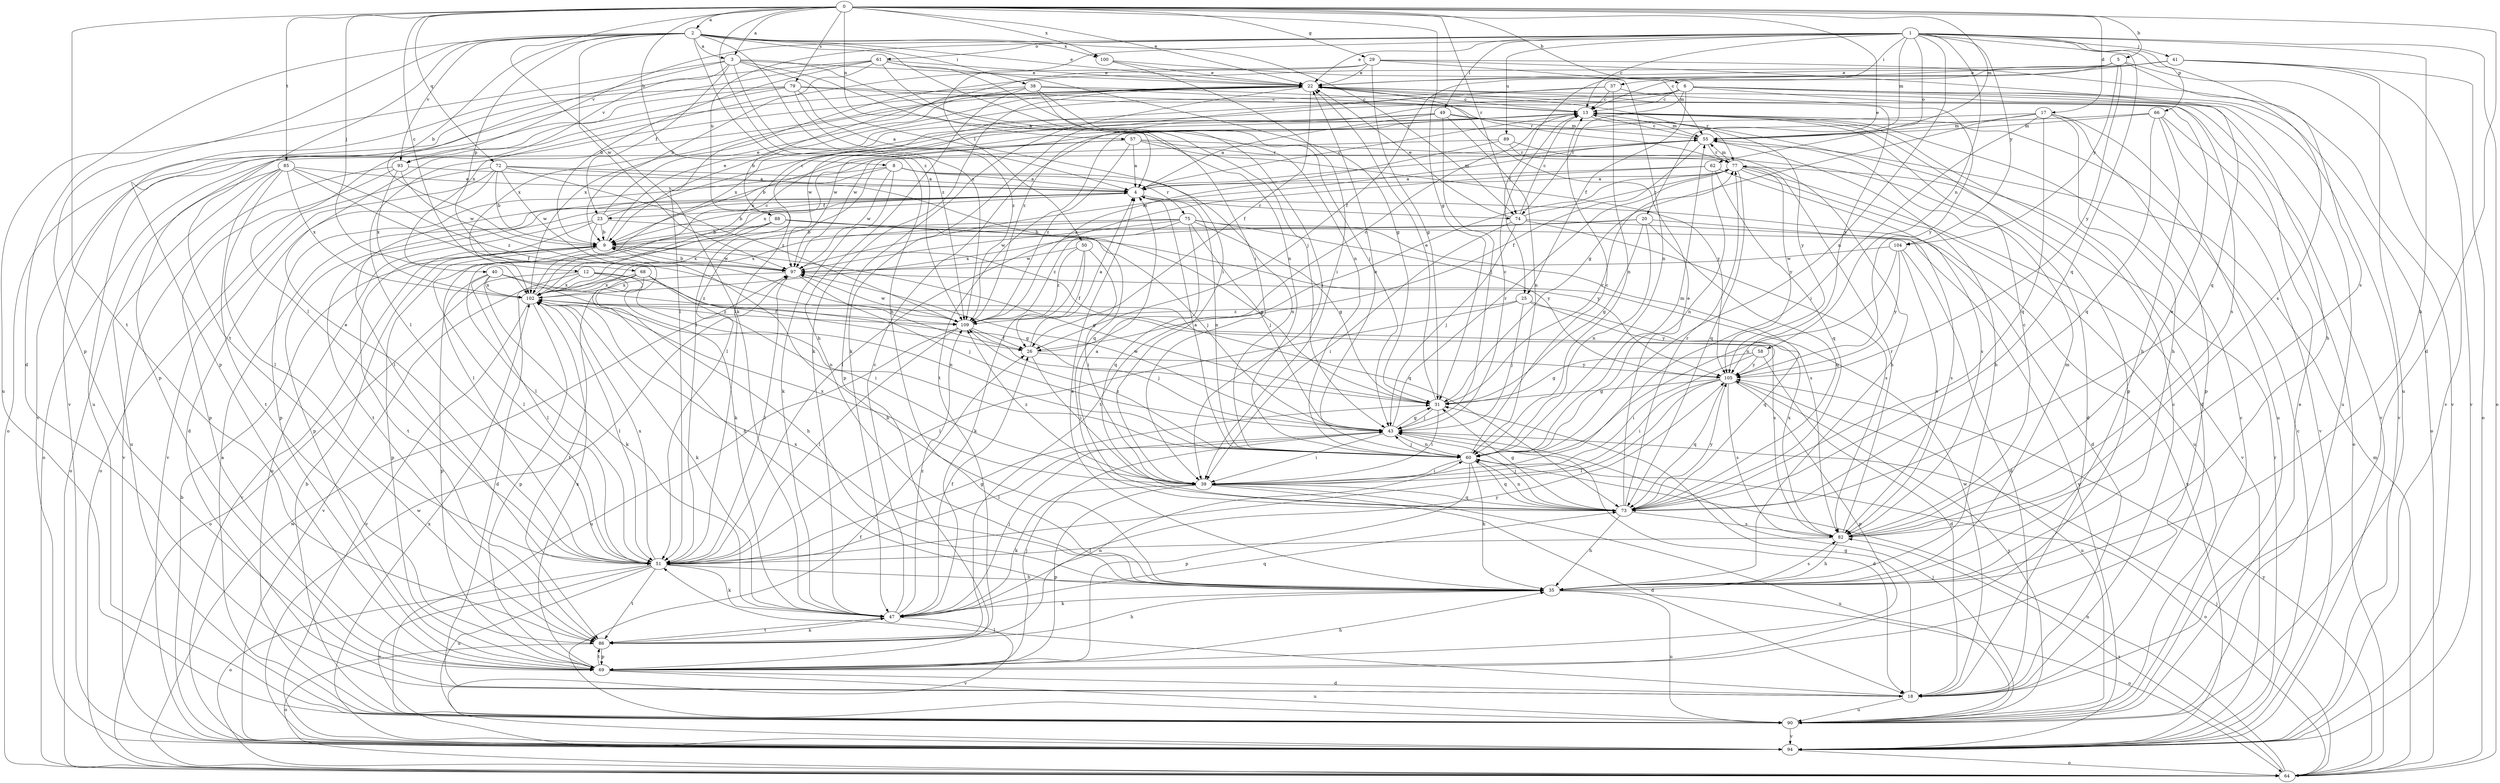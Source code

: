 strict digraph  {
0;
1;
2;
3;
4;
5;
6;
8;
9;
12;
13;
17;
18;
20;
22;
23;
25;
26;
29;
31;
35;
37;
38;
39;
40;
41;
43;
47;
49;
50;
51;
55;
57;
58;
60;
61;
62;
64;
66;
68;
69;
72;
73;
74;
75;
77;
79;
82;
85;
86;
88;
89;
90;
93;
94;
97;
100;
102;
104;
105;
109;
0 -> 2  [label=a];
0 -> 3  [label=a];
0 -> 5  [label=b];
0 -> 6  [label=b];
0 -> 8  [label=b];
0 -> 12  [label=c];
0 -> 17  [label=d];
0 -> 18  [label=d];
0 -> 20  [label=e];
0 -> 22  [label=e];
0 -> 29  [label=g];
0 -> 31  [label=g];
0 -> 40  [label=j];
0 -> 47  [label=k];
0 -> 55  [label=m];
0 -> 57  [label=n];
0 -> 72  [label=q];
0 -> 74  [label=r];
0 -> 79  [label=s];
0 -> 85  [label=t];
0 -> 86  [label=t];
0 -> 100  [label=x];
0 -> 109  [label=z];
1 -> 13  [label=c];
1 -> 22  [label=e];
1 -> 35  [label=h];
1 -> 37  [label=i];
1 -> 41  [label=j];
1 -> 49  [label=l];
1 -> 50  [label=l];
1 -> 55  [label=m];
1 -> 58  [label=n];
1 -> 60  [label=n];
1 -> 61  [label=o];
1 -> 62  [label=o];
1 -> 64  [label=o];
1 -> 66  [label=p];
1 -> 73  [label=q];
1 -> 82  [label=s];
1 -> 88  [label=u];
1 -> 89  [label=u];
1 -> 93  [label=v];
1 -> 104  [label=y];
2 -> 3  [label=a];
2 -> 9  [label=b];
2 -> 18  [label=d];
2 -> 22  [label=e];
2 -> 35  [label=h];
2 -> 38  [label=i];
2 -> 39  [label=i];
2 -> 68  [label=p];
2 -> 69  [label=p];
2 -> 74  [label=r];
2 -> 86  [label=t];
2 -> 93  [label=v];
2 -> 97  [label=w];
2 -> 100  [label=x];
2 -> 109  [label=z];
3 -> 22  [label=e];
3 -> 23  [label=f];
3 -> 39  [label=i];
3 -> 43  [label=j];
3 -> 51  [label=l];
3 -> 60  [label=n];
3 -> 90  [label=u];
3 -> 93  [label=v];
3 -> 109  [label=z];
4 -> 9  [label=b];
4 -> 13  [label=c];
4 -> 18  [label=d];
4 -> 23  [label=f];
4 -> 51  [label=l];
4 -> 55  [label=m];
4 -> 60  [label=n];
4 -> 69  [label=p];
4 -> 74  [label=r];
4 -> 86  [label=t];
5 -> 22  [label=e];
5 -> 25  [label=f];
5 -> 51  [label=l];
5 -> 82  [label=s];
5 -> 94  [label=v];
5 -> 104  [label=y];
5 -> 105  [label=y];
6 -> 13  [label=c];
6 -> 25  [label=f];
6 -> 35  [label=h];
6 -> 51  [label=l];
6 -> 64  [label=o];
6 -> 74  [label=r];
6 -> 82  [label=s];
6 -> 90  [label=u];
6 -> 94  [label=v];
6 -> 102  [label=x];
6 -> 109  [label=z];
8 -> 4  [label=a];
8 -> 47  [label=k];
8 -> 51  [label=l];
8 -> 60  [label=n];
8 -> 69  [label=p];
8 -> 75  [label=r];
8 -> 97  [label=w];
9 -> 22  [label=e];
9 -> 31  [label=g];
9 -> 51  [label=l];
9 -> 69  [label=p];
9 -> 73  [label=q];
9 -> 94  [label=v];
9 -> 97  [label=w];
12 -> 31  [label=g];
12 -> 35  [label=h];
12 -> 60  [label=n];
12 -> 64  [label=o];
12 -> 94  [label=v];
12 -> 102  [label=x];
13 -> 55  [label=m];
13 -> 69  [label=p];
13 -> 97  [label=w];
13 -> 105  [label=y];
17 -> 31  [label=g];
17 -> 35  [label=h];
17 -> 39  [label=i];
17 -> 55  [label=m];
17 -> 69  [label=p];
17 -> 73  [label=q];
17 -> 86  [label=t];
17 -> 90  [label=u];
18 -> 13  [label=c];
18 -> 31  [label=g];
18 -> 51  [label=l];
18 -> 90  [label=u];
18 -> 97  [label=w];
20 -> 9  [label=b];
20 -> 31  [label=g];
20 -> 60  [label=n];
20 -> 73  [label=q];
20 -> 82  [label=s];
20 -> 102  [label=x];
22 -> 13  [label=c];
22 -> 26  [label=f];
22 -> 47  [label=k];
22 -> 51  [label=l];
22 -> 69  [label=p];
22 -> 77  [label=r];
22 -> 94  [label=v];
22 -> 102  [label=x];
23 -> 9  [label=b];
23 -> 13  [label=c];
23 -> 22  [label=e];
23 -> 47  [label=k];
23 -> 86  [label=t];
23 -> 90  [label=u];
23 -> 105  [label=y];
25 -> 43  [label=j];
25 -> 51  [label=l];
25 -> 73  [label=q];
25 -> 105  [label=y];
25 -> 109  [label=z];
26 -> 4  [label=a];
26 -> 13  [label=c];
26 -> 39  [label=i];
26 -> 105  [label=y];
29 -> 9  [label=b];
29 -> 22  [label=e];
29 -> 31  [label=g];
29 -> 51  [label=l];
29 -> 60  [label=n];
29 -> 73  [label=q];
29 -> 94  [label=v];
31 -> 22  [label=e];
31 -> 39  [label=i];
31 -> 43  [label=j];
31 -> 77  [label=r];
35 -> 4  [label=a];
35 -> 9  [label=b];
35 -> 47  [label=k];
35 -> 55  [label=m];
35 -> 64  [label=o];
35 -> 82  [label=s];
35 -> 90  [label=u];
35 -> 102  [label=x];
37 -> 9  [label=b];
37 -> 13  [label=c];
37 -> 47  [label=k];
37 -> 60  [label=n];
37 -> 105  [label=y];
38 -> 13  [label=c];
38 -> 35  [label=h];
38 -> 39  [label=i];
38 -> 43  [label=j];
38 -> 69  [label=p];
38 -> 102  [label=x];
38 -> 105  [label=y];
39 -> 18  [label=d];
39 -> 47  [label=k];
39 -> 69  [label=p];
39 -> 73  [label=q];
39 -> 90  [label=u];
39 -> 102  [label=x];
39 -> 109  [label=z];
40 -> 47  [label=k];
40 -> 51  [label=l];
40 -> 60  [label=n];
40 -> 69  [label=p];
40 -> 102  [label=x];
40 -> 109  [label=z];
41 -> 13  [label=c];
41 -> 22  [label=e];
41 -> 26  [label=f];
41 -> 64  [label=o];
41 -> 90  [label=u];
41 -> 94  [label=v];
43 -> 13  [label=c];
43 -> 18  [label=d];
43 -> 31  [label=g];
43 -> 39  [label=i];
43 -> 51  [label=l];
43 -> 60  [label=n];
43 -> 77  [label=r];
43 -> 97  [label=w];
47 -> 13  [label=c];
47 -> 26  [label=f];
47 -> 43  [label=j];
47 -> 73  [label=q];
47 -> 86  [label=t];
47 -> 94  [label=v];
47 -> 105  [label=y];
47 -> 109  [label=z];
49 -> 4  [label=a];
49 -> 18  [label=d];
49 -> 43  [label=j];
49 -> 55  [label=m];
49 -> 60  [label=n];
49 -> 97  [label=w];
49 -> 102  [label=x];
50 -> 26  [label=f];
50 -> 39  [label=i];
50 -> 47  [label=k];
50 -> 97  [label=w];
50 -> 109  [label=z];
51 -> 22  [label=e];
51 -> 31  [label=g];
51 -> 35  [label=h];
51 -> 47  [label=k];
51 -> 64  [label=o];
51 -> 86  [label=t];
51 -> 90  [label=u];
51 -> 94  [label=v];
51 -> 102  [label=x];
55 -> 13  [label=c];
55 -> 26  [label=f];
55 -> 35  [label=h];
55 -> 51  [label=l];
55 -> 77  [label=r];
57 -> 4  [label=a];
57 -> 9  [label=b];
57 -> 18  [label=d];
57 -> 64  [label=o];
57 -> 77  [label=r];
57 -> 105  [label=y];
57 -> 109  [label=z];
58 -> 18  [label=d];
58 -> 31  [label=g];
58 -> 39  [label=i];
58 -> 105  [label=y];
60 -> 4  [label=a];
60 -> 13  [label=c];
60 -> 22  [label=e];
60 -> 35  [label=h];
60 -> 39  [label=i];
60 -> 43  [label=j];
60 -> 55  [label=m];
60 -> 64  [label=o];
60 -> 69  [label=p];
60 -> 73  [label=q];
60 -> 109  [label=z];
61 -> 4  [label=a];
61 -> 9  [label=b];
61 -> 22  [label=e];
61 -> 31  [label=g];
61 -> 60  [label=n];
61 -> 69  [label=p];
61 -> 94  [label=v];
61 -> 102  [label=x];
62 -> 4  [label=a];
62 -> 51  [label=l];
62 -> 60  [label=n];
62 -> 73  [label=q];
62 -> 82  [label=s];
64 -> 43  [label=j];
64 -> 55  [label=m];
64 -> 60  [label=n];
64 -> 82  [label=s];
64 -> 97  [label=w];
64 -> 105  [label=y];
66 -> 35  [label=h];
66 -> 55  [label=m];
66 -> 64  [label=o];
66 -> 73  [label=q];
66 -> 94  [label=v];
66 -> 97  [label=w];
68 -> 18  [label=d];
68 -> 26  [label=f];
68 -> 35  [label=h];
68 -> 39  [label=i];
68 -> 86  [label=t];
68 -> 102  [label=x];
69 -> 18  [label=d];
69 -> 35  [label=h];
69 -> 43  [label=j];
69 -> 86  [label=t];
69 -> 90  [label=u];
69 -> 102  [label=x];
72 -> 4  [label=a];
72 -> 9  [label=b];
72 -> 18  [label=d];
72 -> 64  [label=o];
72 -> 73  [label=q];
72 -> 94  [label=v];
72 -> 97  [label=w];
72 -> 109  [label=z];
73 -> 4  [label=a];
73 -> 22  [label=e];
73 -> 31  [label=g];
73 -> 35  [label=h];
73 -> 43  [label=j];
73 -> 60  [label=n];
73 -> 77  [label=r];
73 -> 82  [label=s];
73 -> 105  [label=y];
74 -> 13  [label=c];
74 -> 22  [label=e];
74 -> 39  [label=i];
74 -> 43  [label=j];
74 -> 77  [label=r];
74 -> 82  [label=s];
74 -> 94  [label=v];
75 -> 9  [label=b];
75 -> 31  [label=g];
75 -> 43  [label=j];
75 -> 73  [label=q];
75 -> 82  [label=s];
75 -> 97  [label=w];
75 -> 102  [label=x];
75 -> 105  [label=y];
75 -> 109  [label=z];
77 -> 4  [label=a];
77 -> 55  [label=m];
77 -> 73  [label=q];
77 -> 86  [label=t];
77 -> 90  [label=u];
77 -> 94  [label=v];
77 -> 105  [label=y];
79 -> 4  [label=a];
79 -> 13  [label=c];
79 -> 64  [label=o];
79 -> 77  [label=r];
79 -> 90  [label=u];
79 -> 94  [label=v];
79 -> 109  [label=z];
82 -> 13  [label=c];
82 -> 22  [label=e];
82 -> 35  [label=h];
82 -> 51  [label=l];
82 -> 77  [label=r];
82 -> 102  [label=x];
85 -> 4  [label=a];
85 -> 26  [label=f];
85 -> 51  [label=l];
85 -> 64  [label=o];
85 -> 86  [label=t];
85 -> 90  [label=u];
85 -> 102  [label=x];
85 -> 109  [label=z];
86 -> 35  [label=h];
86 -> 47  [label=k];
86 -> 60  [label=n];
86 -> 64  [label=o];
86 -> 69  [label=p];
88 -> 9  [label=b];
88 -> 31  [label=g];
88 -> 43  [label=j];
88 -> 51  [label=l];
88 -> 94  [label=v];
88 -> 102  [label=x];
89 -> 35  [label=h];
89 -> 77  [label=r];
89 -> 102  [label=x];
89 -> 109  [label=z];
90 -> 4  [label=a];
90 -> 9  [label=b];
90 -> 13  [label=c];
90 -> 22  [label=e];
90 -> 26  [label=f];
90 -> 43  [label=j];
90 -> 94  [label=v];
90 -> 105  [label=y];
93 -> 4  [label=a];
93 -> 69  [label=p];
93 -> 94  [label=v];
93 -> 97  [label=w];
93 -> 102  [label=x];
94 -> 9  [label=b];
94 -> 13  [label=c];
94 -> 64  [label=o];
94 -> 77  [label=r];
94 -> 97  [label=w];
94 -> 102  [label=x];
97 -> 9  [label=b];
97 -> 43  [label=j];
97 -> 51  [label=l];
97 -> 55  [label=m];
97 -> 102  [label=x];
100 -> 22  [label=e];
100 -> 39  [label=i];
100 -> 55  [label=m];
102 -> 13  [label=c];
102 -> 47  [label=k];
102 -> 51  [label=l];
102 -> 69  [label=p];
102 -> 82  [label=s];
102 -> 94  [label=v];
102 -> 109  [label=z];
104 -> 18  [label=d];
104 -> 60  [label=n];
104 -> 82  [label=s];
104 -> 97  [label=w];
104 -> 105  [label=y];
105 -> 31  [label=g];
105 -> 39  [label=i];
105 -> 51  [label=l];
105 -> 69  [label=p];
105 -> 73  [label=q];
105 -> 82  [label=s];
105 -> 90  [label=u];
109 -> 26  [label=f];
109 -> 43  [label=j];
109 -> 51  [label=l];
109 -> 90  [label=u];
109 -> 97  [label=w];
}
